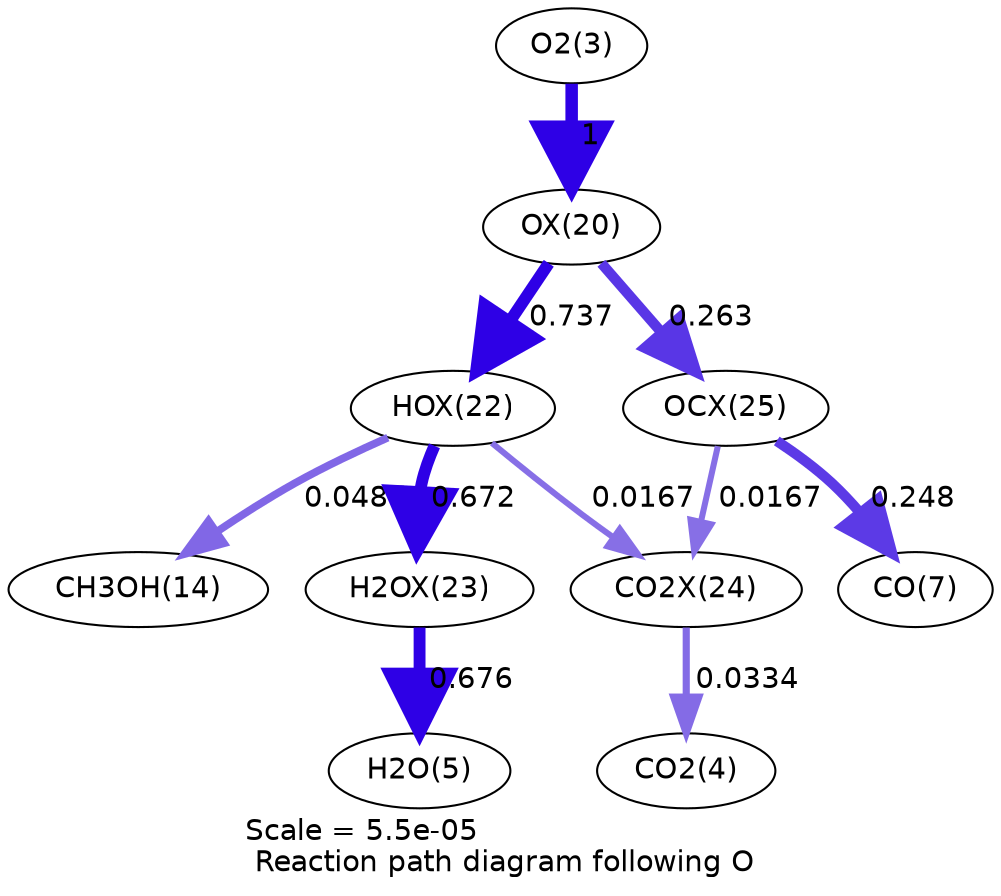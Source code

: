 digraph reaction_paths {
center=1;
s5 -> s26[fontname="Helvetica", penwidth=6, arrowsize=3, color="0.7, 1.5, 0.9"
, label=" 1"];
s26 -> s28[fontname="Helvetica", penwidth=5.77, arrowsize=2.88, color="0.7, 1.24, 0.9"
, label=" 0.737"];
s26 -> s31[fontname="Helvetica", penwidth=4.99, arrowsize=2.5, color="0.7, 0.763, 0.9"
, label=" 0.263"];
s28 -> s16[fontname="Helvetica", penwidth=3.72, arrowsize=1.86, color="0.7, 0.549, 0.9"
, label=" 0.0487"];
s28 -> s29[fontname="Helvetica", penwidth=5.7, arrowsize=2.85, color="0.7, 1.17, 0.9"
, label=" 0.672"];
s28 -> s30[fontname="Helvetica", penwidth=2.91, arrowsize=1.46, color="0.7, 0.517, 0.9"
, label=" 0.0167"];
s29 -> s7[fontname="Helvetica", penwidth=5.7, arrowsize=2.85, color="0.7, 1.18, 0.9"
, label=" 0.676"];
s31 -> s9[fontname="Helvetica", penwidth=4.95, arrowsize=2.47, color="0.7, 0.748, 0.9"
, label=" 0.248"];
s31 -> s30[fontname="Helvetica", penwidth=2.91, arrowsize=1.46, color="0.7, 0.517, 0.9"
, label=" 0.0167"];
s30 -> s6[fontname="Helvetica", penwidth=3.43, arrowsize=1.72, color="0.7, 0.533, 0.9"
, label=" 0.0334"];
s5 [ fontname="Helvetica", label="O2(3)"];
s6 [ fontname="Helvetica", label="CO2(4)"];
s7 [ fontname="Helvetica", label="H2O(5)"];
s9 [ fontname="Helvetica", label="CO(7)"];
s16 [ fontname="Helvetica", label="CH3OH(14)"];
s26 [ fontname="Helvetica", label="OX(20)"];
s28 [ fontname="Helvetica", label="HOX(22)"];
s29 [ fontname="Helvetica", label="H2OX(23)"];
s30 [ fontname="Helvetica", label="CO2X(24)"];
s31 [ fontname="Helvetica", label="OCX(25)"];
 label = "Scale = 5.5e-05\l Reaction path diagram following O";
 fontname = "Helvetica";
}
